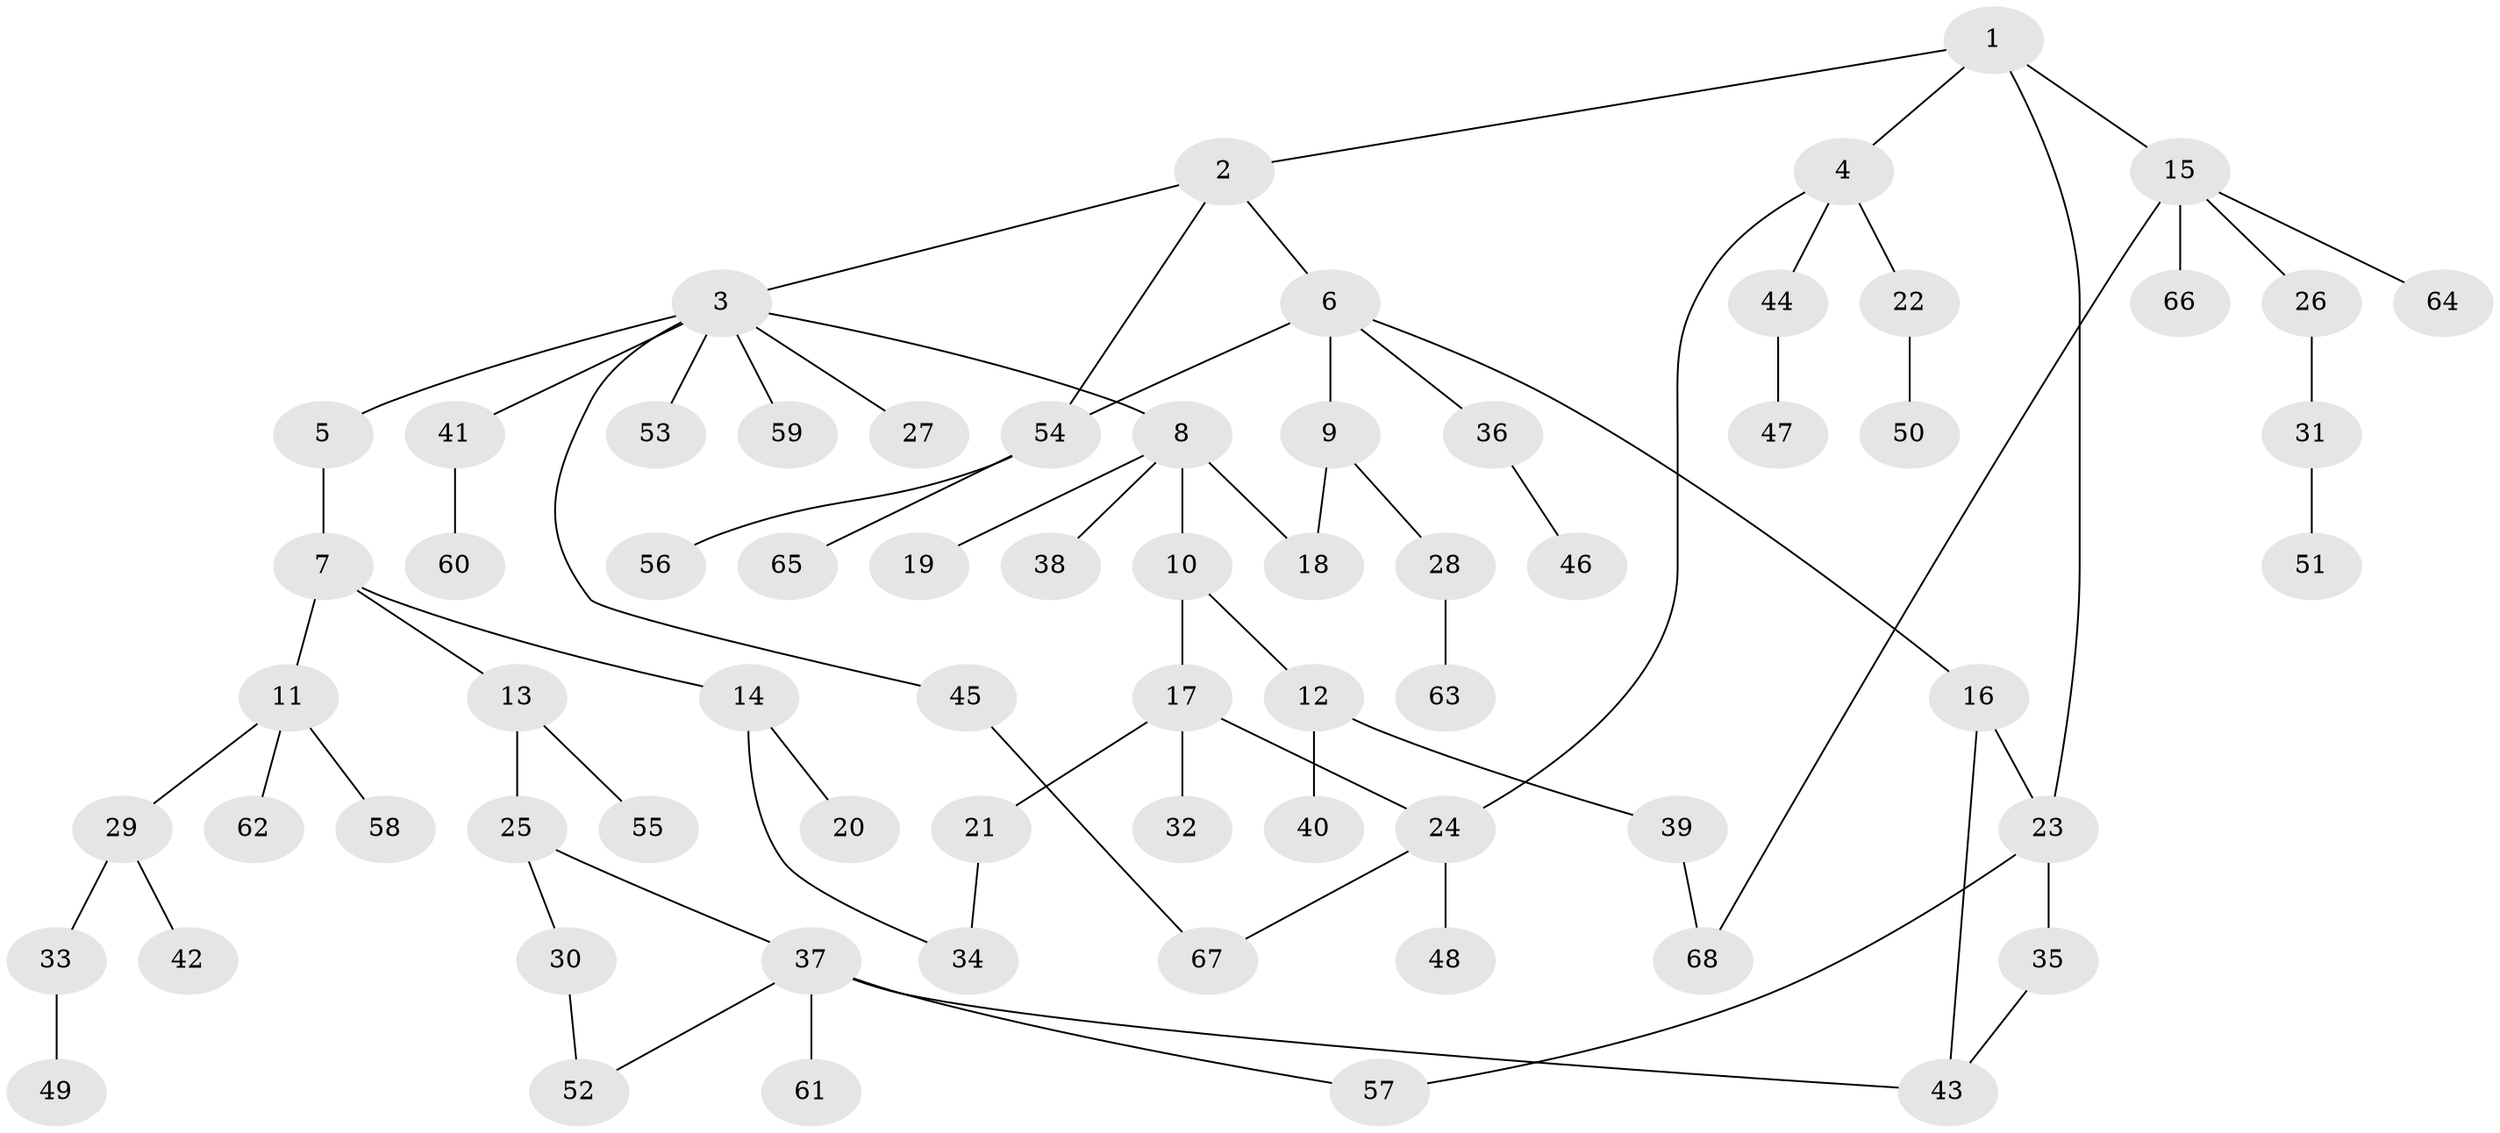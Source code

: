 // coarse degree distribution, {6: 0.10714285714285714, 3: 0.25, 4: 0.07142857142857142, 2: 0.25, 1: 0.32142857142857145}
// Generated by graph-tools (version 1.1) at 2025/36/03/04/25 23:36:01]
// undirected, 68 vertices, 78 edges
graph export_dot {
  node [color=gray90,style=filled];
  1;
  2;
  3;
  4;
  5;
  6;
  7;
  8;
  9;
  10;
  11;
  12;
  13;
  14;
  15;
  16;
  17;
  18;
  19;
  20;
  21;
  22;
  23;
  24;
  25;
  26;
  27;
  28;
  29;
  30;
  31;
  32;
  33;
  34;
  35;
  36;
  37;
  38;
  39;
  40;
  41;
  42;
  43;
  44;
  45;
  46;
  47;
  48;
  49;
  50;
  51;
  52;
  53;
  54;
  55;
  56;
  57;
  58;
  59;
  60;
  61;
  62;
  63;
  64;
  65;
  66;
  67;
  68;
  1 -- 2;
  1 -- 4;
  1 -- 15;
  1 -- 23;
  2 -- 3;
  2 -- 6;
  2 -- 54;
  3 -- 5;
  3 -- 8;
  3 -- 27;
  3 -- 41;
  3 -- 45;
  3 -- 53;
  3 -- 59;
  4 -- 22;
  4 -- 44;
  4 -- 24;
  5 -- 7;
  6 -- 9;
  6 -- 16;
  6 -- 36;
  6 -- 54;
  7 -- 11;
  7 -- 13;
  7 -- 14;
  8 -- 10;
  8 -- 18;
  8 -- 19;
  8 -- 38;
  9 -- 28;
  9 -- 18;
  10 -- 12;
  10 -- 17;
  11 -- 29;
  11 -- 58;
  11 -- 62;
  12 -- 39;
  12 -- 40;
  13 -- 25;
  13 -- 55;
  14 -- 20;
  14 -- 34;
  15 -- 26;
  15 -- 64;
  15 -- 66;
  15 -- 68;
  16 -- 23;
  16 -- 43;
  17 -- 21;
  17 -- 24;
  17 -- 32;
  21 -- 34;
  22 -- 50;
  23 -- 35;
  23 -- 57;
  24 -- 48;
  24 -- 67;
  25 -- 30;
  25 -- 37;
  26 -- 31;
  28 -- 63;
  29 -- 33;
  29 -- 42;
  30 -- 52;
  31 -- 51;
  33 -- 49;
  35 -- 43;
  36 -- 46;
  37 -- 57;
  37 -- 61;
  37 -- 52;
  37 -- 43;
  39 -- 68;
  41 -- 60;
  44 -- 47;
  45 -- 67;
  54 -- 56;
  54 -- 65;
}

